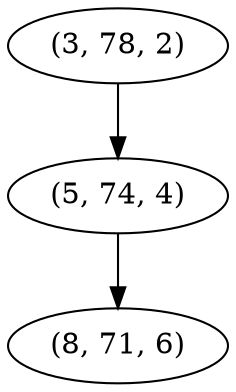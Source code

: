 digraph tree {
    "(3, 78, 2)";
    "(5, 74, 4)";
    "(8, 71, 6)";
    "(3, 78, 2)" -> "(5, 74, 4)";
    "(5, 74, 4)" -> "(8, 71, 6)";
}

